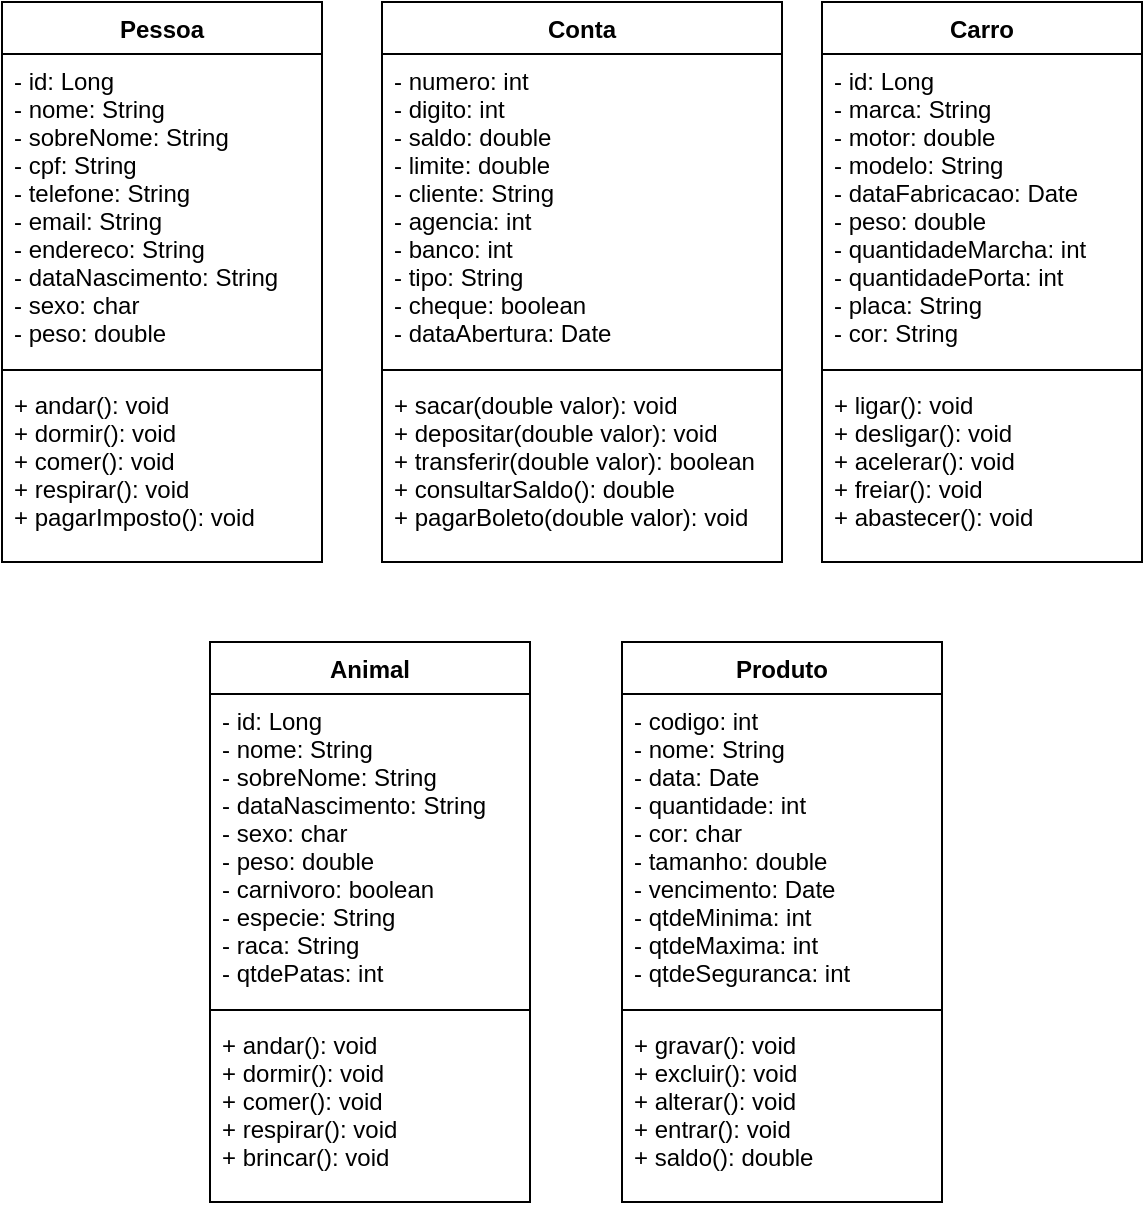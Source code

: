 <mxfile version="14.7.2" type="github">
  <diagram id="C5RBs43oDa-KdzZeNtuy" name="Page-1">
    <mxGraphModel dx="1342" dy="592" grid="1" gridSize="10" guides="1" tooltips="1" connect="1" arrows="1" fold="1" page="1" pageScale="1" pageWidth="827" pageHeight="1169" math="0" shadow="0">
      <root>
        <mxCell id="WIyWlLk6GJQsqaUBKTNV-0" />
        <mxCell id="WIyWlLk6GJQsqaUBKTNV-1" parent="WIyWlLk6GJQsqaUBKTNV-0" />
        <mxCell id="3ONuWBcEYFsh167uC3L0-0" value="Pessoa" style="swimlane;fontStyle=1;align=center;verticalAlign=top;childLayout=stackLayout;horizontal=1;startSize=26;horizontalStack=0;resizeParent=1;resizeParentMax=0;resizeLast=0;collapsible=1;marginBottom=0;" parent="WIyWlLk6GJQsqaUBKTNV-1" vertex="1">
          <mxGeometry x="150" y="10" width="160" height="280" as="geometry" />
        </mxCell>
        <mxCell id="3ONuWBcEYFsh167uC3L0-1" value="- id: Long&#xa;- nome: String&#xa;- sobreNome: String&#xa;- cpf: String&#xa;- telefone: String&#xa;- email: String&#xa;- endereco: String&#xa;- dataNascimento: String&#xa;- sexo: char&#xa;- peso: double" style="text;strokeColor=none;fillColor=none;align=left;verticalAlign=top;spacingLeft=4;spacingRight=4;overflow=hidden;rotatable=0;points=[[0,0.5],[1,0.5]];portConstraint=eastwest;" parent="3ONuWBcEYFsh167uC3L0-0" vertex="1">
          <mxGeometry y="26" width="160" height="154" as="geometry" />
        </mxCell>
        <mxCell id="3ONuWBcEYFsh167uC3L0-2" value="" style="line;strokeWidth=1;fillColor=none;align=left;verticalAlign=middle;spacingTop=-1;spacingLeft=3;spacingRight=3;rotatable=0;labelPosition=right;points=[];portConstraint=eastwest;" parent="3ONuWBcEYFsh167uC3L0-0" vertex="1">
          <mxGeometry y="180" width="160" height="8" as="geometry" />
        </mxCell>
        <mxCell id="3ONuWBcEYFsh167uC3L0-3" value="+ andar(): void&#xa;+ dormir(): void&#xa;+ comer(): void&#xa;+ respirar(): void&#xa;+ pagarImposto(): void" style="text;strokeColor=none;fillColor=none;align=left;verticalAlign=top;spacingLeft=4;spacingRight=4;overflow=hidden;rotatable=0;points=[[0,0.5],[1,0.5]];portConstraint=eastwest;" parent="3ONuWBcEYFsh167uC3L0-0" vertex="1">
          <mxGeometry y="188" width="160" height="92" as="geometry" />
        </mxCell>
        <mxCell id="3ONuWBcEYFsh167uC3L0-20" value="Conta" style="swimlane;fontStyle=1;align=center;verticalAlign=top;childLayout=stackLayout;horizontal=1;startSize=26;horizontalStack=0;resizeParent=1;resizeParentMax=0;resizeLast=0;collapsible=1;marginBottom=0;" parent="WIyWlLk6GJQsqaUBKTNV-1" vertex="1">
          <mxGeometry x="340" y="10" width="200" height="280" as="geometry" />
        </mxCell>
        <mxCell id="3ONuWBcEYFsh167uC3L0-21" value="- numero: int&#xa;- digito: int&#xa;- saldo: double&#xa;- limite: double&#xa;- cliente: String&#xa;- agencia: int&#xa;- banco: int&#xa;- tipo: String&#xa;- cheque: boolean&#xa;- dataAbertura: Date" style="text;strokeColor=none;fillColor=none;align=left;verticalAlign=top;spacingLeft=4;spacingRight=4;overflow=hidden;rotatable=0;points=[[0,0.5],[1,0.5]];portConstraint=eastwest;" parent="3ONuWBcEYFsh167uC3L0-20" vertex="1">
          <mxGeometry y="26" width="200" height="154" as="geometry" />
        </mxCell>
        <mxCell id="3ONuWBcEYFsh167uC3L0-22" value="" style="line;strokeWidth=1;fillColor=none;align=left;verticalAlign=middle;spacingTop=-1;spacingLeft=3;spacingRight=3;rotatable=0;labelPosition=right;points=[];portConstraint=eastwest;" parent="3ONuWBcEYFsh167uC3L0-20" vertex="1">
          <mxGeometry y="180" width="200" height="8" as="geometry" />
        </mxCell>
        <mxCell id="3ONuWBcEYFsh167uC3L0-23" value="+ sacar(double valor): void&#xa;+ depositar(double valor): void&#xa;+ transferir(double valor): boolean&#xa;+ consultarSaldo(): double&#xa;+ pagarBoleto(double valor): void" style="text;strokeColor=none;fillColor=none;align=left;verticalAlign=top;spacingLeft=4;spacingRight=4;overflow=hidden;rotatable=0;points=[[0,0.5],[1,0.5]];portConstraint=eastwest;" parent="3ONuWBcEYFsh167uC3L0-20" vertex="1">
          <mxGeometry y="188" width="200" height="92" as="geometry" />
        </mxCell>
        <mxCell id="3ONuWBcEYFsh167uC3L0-24" value="Carro" style="swimlane;fontStyle=1;align=center;verticalAlign=top;childLayout=stackLayout;horizontal=1;startSize=26;horizontalStack=0;resizeParent=1;resizeParentMax=0;resizeLast=0;collapsible=1;marginBottom=0;" parent="WIyWlLk6GJQsqaUBKTNV-1" vertex="1">
          <mxGeometry x="560" y="10" width="160" height="280" as="geometry" />
        </mxCell>
        <mxCell id="3ONuWBcEYFsh167uC3L0-25" value="- id: Long&#xa;- marca: String&#xa;- motor: double&#xa;- modelo: String&#xa;- dataFabricacao: Date&#xa;- peso: double&#xa;- quantidadeMarcha: int&#xa;- quantidadePorta: int&#xa;- placa: String&#xa;- cor: String" style="text;strokeColor=none;fillColor=none;align=left;verticalAlign=top;spacingLeft=4;spacingRight=4;overflow=hidden;rotatable=0;points=[[0,0.5],[1,0.5]];portConstraint=eastwest;" parent="3ONuWBcEYFsh167uC3L0-24" vertex="1">
          <mxGeometry y="26" width="160" height="154" as="geometry" />
        </mxCell>
        <mxCell id="3ONuWBcEYFsh167uC3L0-26" value="" style="line;strokeWidth=1;fillColor=none;align=left;verticalAlign=middle;spacingTop=-1;spacingLeft=3;spacingRight=3;rotatable=0;labelPosition=right;points=[];portConstraint=eastwest;" parent="3ONuWBcEYFsh167uC3L0-24" vertex="1">
          <mxGeometry y="180" width="160" height="8" as="geometry" />
        </mxCell>
        <mxCell id="3ONuWBcEYFsh167uC3L0-27" value="+ ligar(): void&#xa;+ desligar(): void&#xa;+ acelerar(): void&#xa;+ freiar(): void&#xa;+ abastecer(): void" style="text;strokeColor=none;fillColor=none;align=left;verticalAlign=top;spacingLeft=4;spacingRight=4;overflow=hidden;rotatable=0;points=[[0,0.5],[1,0.5]];portConstraint=eastwest;" parent="3ONuWBcEYFsh167uC3L0-24" vertex="1">
          <mxGeometry y="188" width="160" height="92" as="geometry" />
        </mxCell>
        <mxCell id="3ONuWBcEYFsh167uC3L0-28" value="Animal" style="swimlane;fontStyle=1;align=center;verticalAlign=top;childLayout=stackLayout;horizontal=1;startSize=26;horizontalStack=0;resizeParent=1;resizeParentMax=0;resizeLast=0;collapsible=1;marginBottom=0;" parent="WIyWlLk6GJQsqaUBKTNV-1" vertex="1">
          <mxGeometry x="254" y="330" width="160" height="280" as="geometry" />
        </mxCell>
        <mxCell id="3ONuWBcEYFsh167uC3L0-29" value="- id: Long&#xa;- nome: String&#xa;- sobreNome: String&#xa;- dataNascimento: String&#xa;- sexo: char&#xa;- peso: double&#xa;- carnivoro: boolean&#xa;- especie: String&#xa;- raca: String&#xa;- qtdePatas: int" style="text;strokeColor=none;fillColor=none;align=left;verticalAlign=top;spacingLeft=4;spacingRight=4;overflow=hidden;rotatable=0;points=[[0,0.5],[1,0.5]];portConstraint=eastwest;" parent="3ONuWBcEYFsh167uC3L0-28" vertex="1">
          <mxGeometry y="26" width="160" height="154" as="geometry" />
        </mxCell>
        <mxCell id="3ONuWBcEYFsh167uC3L0-30" value="" style="line;strokeWidth=1;fillColor=none;align=left;verticalAlign=middle;spacingTop=-1;spacingLeft=3;spacingRight=3;rotatable=0;labelPosition=right;points=[];portConstraint=eastwest;" parent="3ONuWBcEYFsh167uC3L0-28" vertex="1">
          <mxGeometry y="180" width="160" height="8" as="geometry" />
        </mxCell>
        <mxCell id="3ONuWBcEYFsh167uC3L0-31" value="+ andar(): void&#xa;+ dormir(): void&#xa;+ comer(): void&#xa;+ respirar(): void&#xa;+ brincar(): void" style="text;strokeColor=none;fillColor=none;align=left;verticalAlign=top;spacingLeft=4;spacingRight=4;overflow=hidden;rotatable=0;points=[[0,0.5],[1,0.5]];portConstraint=eastwest;" parent="3ONuWBcEYFsh167uC3L0-28" vertex="1">
          <mxGeometry y="188" width="160" height="92" as="geometry" />
        </mxCell>
        <mxCell id="3ONuWBcEYFsh167uC3L0-32" value="Produto" style="swimlane;fontStyle=1;align=center;verticalAlign=top;childLayout=stackLayout;horizontal=1;startSize=26;horizontalStack=0;resizeParent=1;resizeParentMax=0;resizeLast=0;collapsible=1;marginBottom=0;" parent="WIyWlLk6GJQsqaUBKTNV-1" vertex="1">
          <mxGeometry x="460" y="330" width="160" height="280" as="geometry" />
        </mxCell>
        <mxCell id="3ONuWBcEYFsh167uC3L0-33" value="- codigo: int&#xa;- nome: String&#xa;- data: Date&#xa;- quantidade: int&#xa;- cor: char&#xa;- tamanho: double&#xa;- vencimento: Date&#xa;- qtdeMinima: int&#xa;- qtdeMaxima: int&#xa;- qtdeSeguranca: int" style="text;strokeColor=none;fillColor=none;align=left;verticalAlign=top;spacingLeft=4;spacingRight=4;overflow=hidden;rotatable=0;points=[[0,0.5],[1,0.5]];portConstraint=eastwest;" parent="3ONuWBcEYFsh167uC3L0-32" vertex="1">
          <mxGeometry y="26" width="160" height="154" as="geometry" />
        </mxCell>
        <mxCell id="3ONuWBcEYFsh167uC3L0-34" value="" style="line;strokeWidth=1;fillColor=none;align=left;verticalAlign=middle;spacingTop=-1;spacingLeft=3;spacingRight=3;rotatable=0;labelPosition=right;points=[];portConstraint=eastwest;" parent="3ONuWBcEYFsh167uC3L0-32" vertex="1">
          <mxGeometry y="180" width="160" height="8" as="geometry" />
        </mxCell>
        <mxCell id="3ONuWBcEYFsh167uC3L0-35" value="+ gravar(): void&#xa;+ excluir(): void&#xa;+ alterar(): void&#xa;+ entrar(): void&#xa;+ saldo(): double" style="text;strokeColor=none;fillColor=none;align=left;verticalAlign=top;spacingLeft=4;spacingRight=4;overflow=hidden;rotatable=0;points=[[0,0.5],[1,0.5]];portConstraint=eastwest;" parent="3ONuWBcEYFsh167uC3L0-32" vertex="1">
          <mxGeometry y="188" width="160" height="92" as="geometry" />
        </mxCell>
      </root>
    </mxGraphModel>
  </diagram>
</mxfile>
